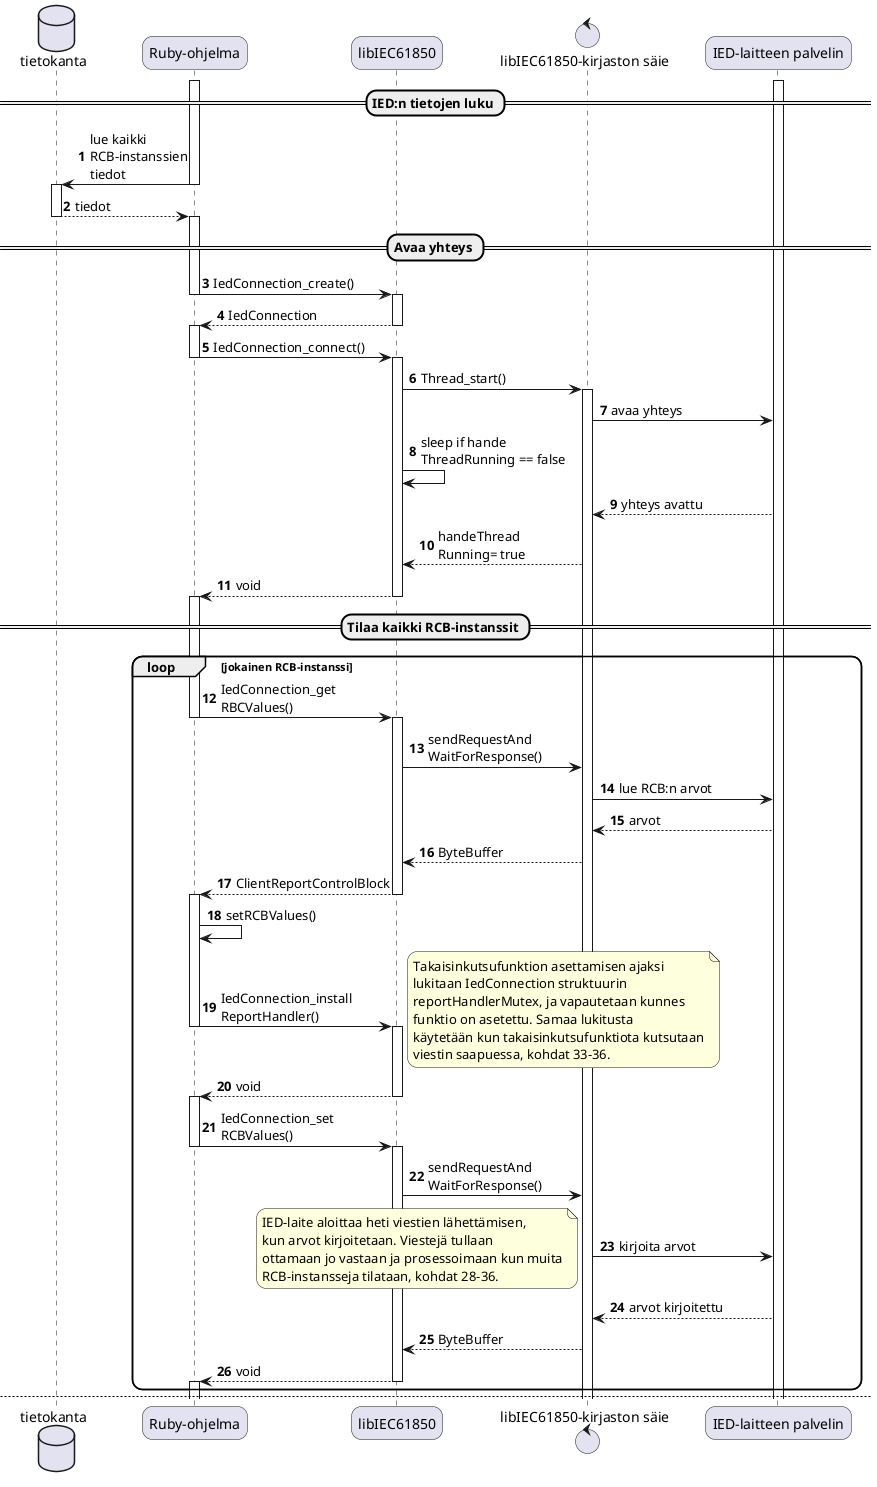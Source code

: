 @startuml
autonumber

skinparam roundcorner 20

database tietokanta as db
participant "Ruby-ohjelma" as ruby
participant "libIEC61850" as libiec
control "libIEC61850-kirjaston säie" as thread
participant "IED-laitteen palvelin" as ied

== IED:n tietojen luku ==

activate ied
activate ruby
ruby -> db : lue kaikki\nRCB-instanssien\ntiedot
deactivate ruby
activate db
db --> ruby : tiedot
deactivate db
activate ruby

== Avaa yhteys ==

ruby -> libiec : IedConnection_create()
deactivate ruby
activate libiec
libiec --> ruby : IedConnection
deactivate libiec
activate ruby
ruby -> libiec : IedConnection_connect()
deactivate ruby
activate libiec
libiec -> thread : Thread_start()
activate thread
thread -> ied : avaa yhteys
libiec -> libiec : sleep if hande\nThreadRunning == false
ied --> thread : yhteys avattu
thread --> libiec : handeThread\nRunning= true
libiec --> ruby : void
deactivate libiec
activate ruby

== Tilaa kaikki RCB-instanssit ==

loop jokainen RCB-instanssi
	ruby -> libiec : IedConnection_get\nRBCValues()
	deactivate ruby
	activate libiec
	libiec -> thread : sendRequestAnd\nWaitForResponse()
	thread -> ied : lue RCB:n arvot
	ied --> thread : arvot
	thread --> libiec : ByteBuffer
	libiec --> ruby : ClientReportControlBlock
	deactivate libiec
	activate ruby
	ruby -> ruby : setRCBValues()
	ruby -> libiec : IedConnection_install\nReportHandler()
	deactivate ruby
	activate libiec
	note right
		Takaisinkutsufunktion asettamisen ajaksi
		lukitaan IedConnection struktuurin
		reportHandlerMutex, ja vapautetaan kunnes
		funktio on asetettu. Samaa lukitusta
		käytetään kun takaisinkutsufunktiota kutsutaan
		viestin saapuessa, kohdat 33-36.
	end note
	libiec --> ruby : void
	deactivate libiec
	activate ruby
	ruby -> libiec : IedConnection_set\nRCBValues()
	deactivate ruby
	activate libiec
	libiec -> thread : sendRequestAnd\nWaitForResponse()
	thread -> ied : kirjoita arvot
	note left
		IED-laite aloittaa heti viestien lähettämisen,
		kun arvot kirjoitetaan. Viestejä tullaan
		ottamaan jo vastaan ja prosessoimaan kun muita
		RCB-instansseja tilataan, kohdat 28-36.
	end note
	ied --> thread : arvot kirjoitettu
	thread --> libiec : ByteBuffer
	libiec --> ruby : void
	deactivate libiec
	activate ruby
end

newpage

== Prosessoi viestejä ==

loop prosessoi viestejä näin toistuvasti kunnes ajo lopetetaan
	ruby -> ruby : sleepAndWait()
	ied -> thread : viesti tilaajalle
	thread -> thread : mmsIsoCallback()
	thread -> thread : handleUnconfirmed\nMmsPdu()
	thread -> thread : information\nReportHandler()
	thread -> thread : private_IedConnection\n_handleReport()
	thread -> ruby : reportHandlerCallback()
	note over thread
		Käyttäjän takaisinkutsufunktion
		ajaksi lukitaan	IedConnection
		struktuurin reportHandlerMutex,
		ja vapautetaan kun funktio palaa.
	end note
	ruby -> db : tallenna\ntietokantaan
	deactivate ruby
	activate db
	db --> ruby : tallennettu
	deactivate db
	activate ruby
	ruby --> thread : void
	...sama toistuu niin kauan kunnes Ruby saa signaalin lopettaa...
end
@enduml

